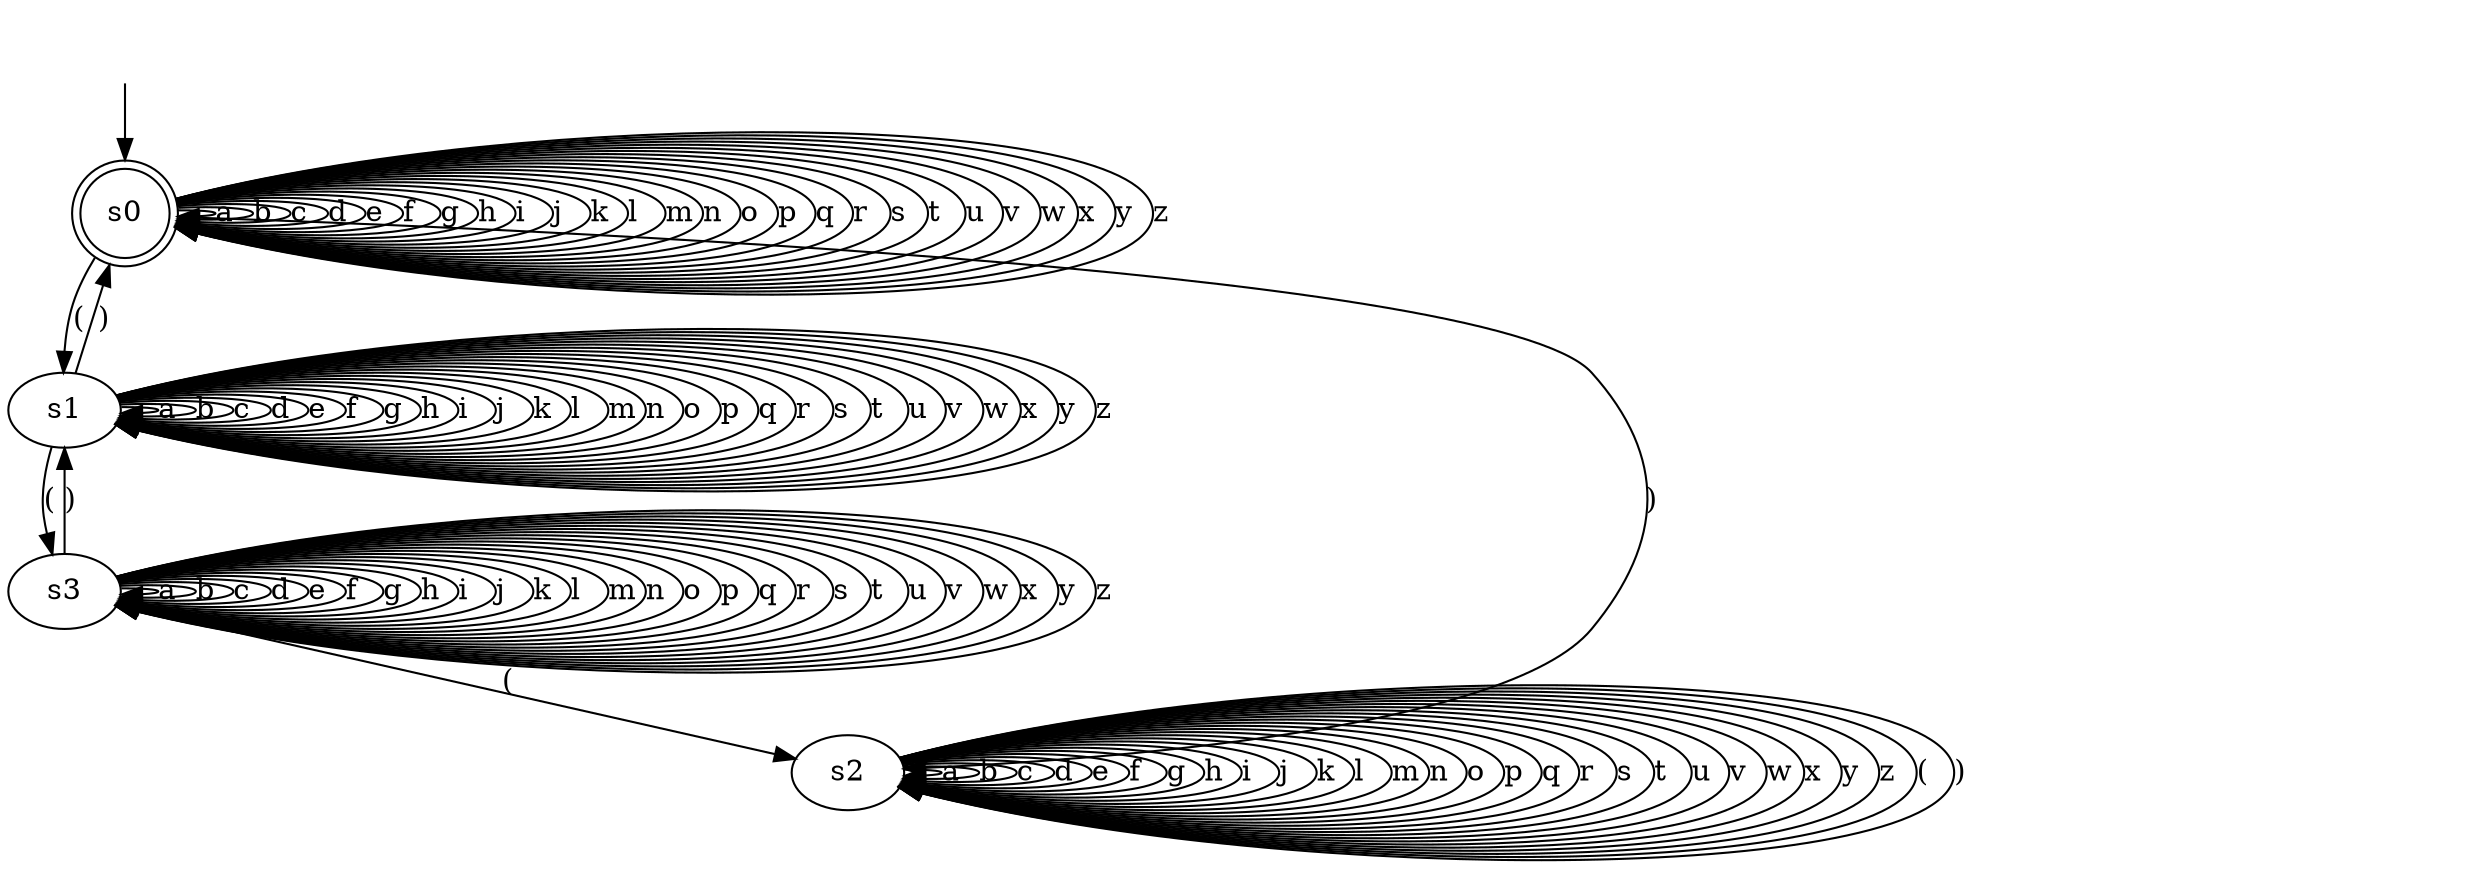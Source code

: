digraph learnedModel {
s0 [label=s0, shape=doublecircle];
s1 [label=s1];
s2 [label=s2];
s3 [label=s3];
s0 -> s0  [label=a];
s0 -> s0  [label=b];
s0 -> s0  [label=c];
s0 -> s0  [label=d];
s0 -> s0  [label=e];
s0 -> s0  [label=f];
s0 -> s0  [label=g];
s0 -> s0  [label=h];
s0 -> s0  [label=i];
s0 -> s0  [label=j];
s0 -> s0  [label=k];
s0 -> s0  [label=l];
s0 -> s0  [label=m];
s0 -> s0  [label=n];
s0 -> s0  [label=o];
s0 -> s0  [label=p];
s0 -> s0  [label=q];
s0 -> s0  [label=r];
s0 -> s0  [label=s];
s0 -> s0  [label=t];
s0 -> s0  [label=u];
s0 -> s0  [label=v];
s0 -> s0  [label=w];
s0 -> s0  [label=x];
s0 -> s0  [label=y];
s0 -> s0  [label=z];
s0 -> s1  [label="("];
s0 -> s2  [label=")"];
s1 -> s1  [label=a];
s1 -> s1  [label=b];
s1 -> s1  [label=c];
s1 -> s1  [label=d];
s1 -> s1  [label=e];
s1 -> s1  [label=f];
s1 -> s1  [label=g];
s1 -> s1  [label=h];
s1 -> s1  [label=i];
s1 -> s1  [label=j];
s1 -> s1  [label=k];
s1 -> s1  [label=l];
s1 -> s1  [label=m];
s1 -> s1  [label=n];
s1 -> s1  [label=o];
s1 -> s1  [label=p];
s1 -> s1  [label=q];
s1 -> s1  [label=r];
s1 -> s1  [label=s];
s1 -> s1  [label=t];
s1 -> s1  [label=u];
s1 -> s1  [label=v];
s1 -> s1  [label=w];
s1 -> s1  [label=x];
s1 -> s1  [label=y];
s1 -> s1  [label=z];
s1 -> s3  [label="("];
s1 -> s0  [label=")"];
s2 -> s2  [label=a];
s2 -> s2  [label=b];
s2 -> s2  [label=c];
s2 -> s2  [label=d];
s2 -> s2  [label=e];
s2 -> s2  [label=f];
s2 -> s2  [label=g];
s2 -> s2  [label=h];
s2 -> s2  [label=i];
s2 -> s2  [label=j];
s2 -> s2  [label=k];
s2 -> s2  [label=l];
s2 -> s2  [label=m];
s2 -> s2  [label=n];
s2 -> s2  [label=o];
s2 -> s2  [label=p];
s2 -> s2  [label=q];
s2 -> s2  [label=r];
s2 -> s2  [label=s];
s2 -> s2  [label=t];
s2 -> s2  [label=u];
s2 -> s2  [label=v];
s2 -> s2  [label=w];
s2 -> s2  [label=x];
s2 -> s2  [label=y];
s2 -> s2  [label=z];
s2 -> s2  [label="("];
s2 -> s2  [label=")"];
s3 -> s3  [label=a];
s3 -> s3  [label=b];
s3 -> s3  [label=c];
s3 -> s3  [label=d];
s3 -> s3  [label=e];
s3 -> s3  [label=f];
s3 -> s3  [label=g];
s3 -> s3  [label=h];
s3 -> s3  [label=i];
s3 -> s3  [label=j];
s3 -> s3  [label=k];
s3 -> s3  [label=l];
s3 -> s3  [label=m];
s3 -> s3  [label=n];
s3 -> s3  [label=o];
s3 -> s3  [label=p];
s3 -> s3  [label=q];
s3 -> s3  [label=r];
s3 -> s3  [label=s];
s3 -> s3  [label=t];
s3 -> s3  [label=u];
s3 -> s3  [label=v];
s3 -> s3  [label=w];
s3 -> s3  [label=x];
s3 -> s3  [label=y];
s3 -> s3  [label=z];
s3 -> s2  [label="("];
s3 -> s1  [label=")"];
__start0 [label="", shape=none];
__start0 -> s0  [label=""];
}